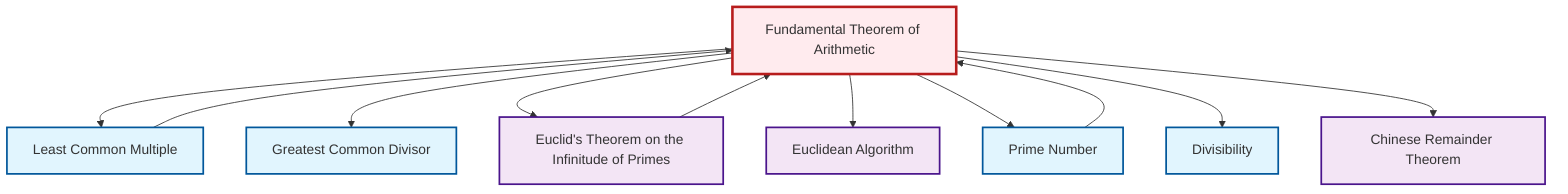 graph TD
    classDef definition fill:#e1f5fe,stroke:#01579b,stroke-width:2px
    classDef theorem fill:#f3e5f5,stroke:#4a148c,stroke-width:2px
    classDef axiom fill:#fff3e0,stroke:#e65100,stroke-width:2px
    classDef example fill:#e8f5e9,stroke:#1b5e20,stroke-width:2px
    classDef current fill:#ffebee,stroke:#b71c1c,stroke-width:3px
    thm-fundamental-arithmetic["Fundamental Theorem of Arithmetic"]:::theorem
    thm-euclid-infinitude-primes["Euclid's Theorem on the Infinitude of Primes"]:::theorem
    def-gcd["Greatest Common Divisor"]:::definition
    def-divisibility["Divisibility"]:::definition
    thm-euclidean-algorithm["Euclidean Algorithm"]:::theorem
    thm-chinese-remainder["Chinese Remainder Theorem"]:::theorem
    def-prime["Prime Number"]:::definition
    def-lcm["Least Common Multiple"]:::definition
    def-lcm --> thm-fundamental-arithmetic
    def-prime --> thm-fundamental-arithmetic
    thm-fundamental-arithmetic --> def-lcm
    thm-fundamental-arithmetic --> def-gcd
    thm-fundamental-arithmetic --> thm-euclid-infinitude-primes
    thm-fundamental-arithmetic --> thm-euclidean-algorithm
    thm-fundamental-arithmetic --> def-prime
    thm-fundamental-arithmetic --> def-divisibility
    thm-fundamental-arithmetic --> thm-chinese-remainder
    thm-euclid-infinitude-primes --> thm-fundamental-arithmetic
    class thm-fundamental-arithmetic current